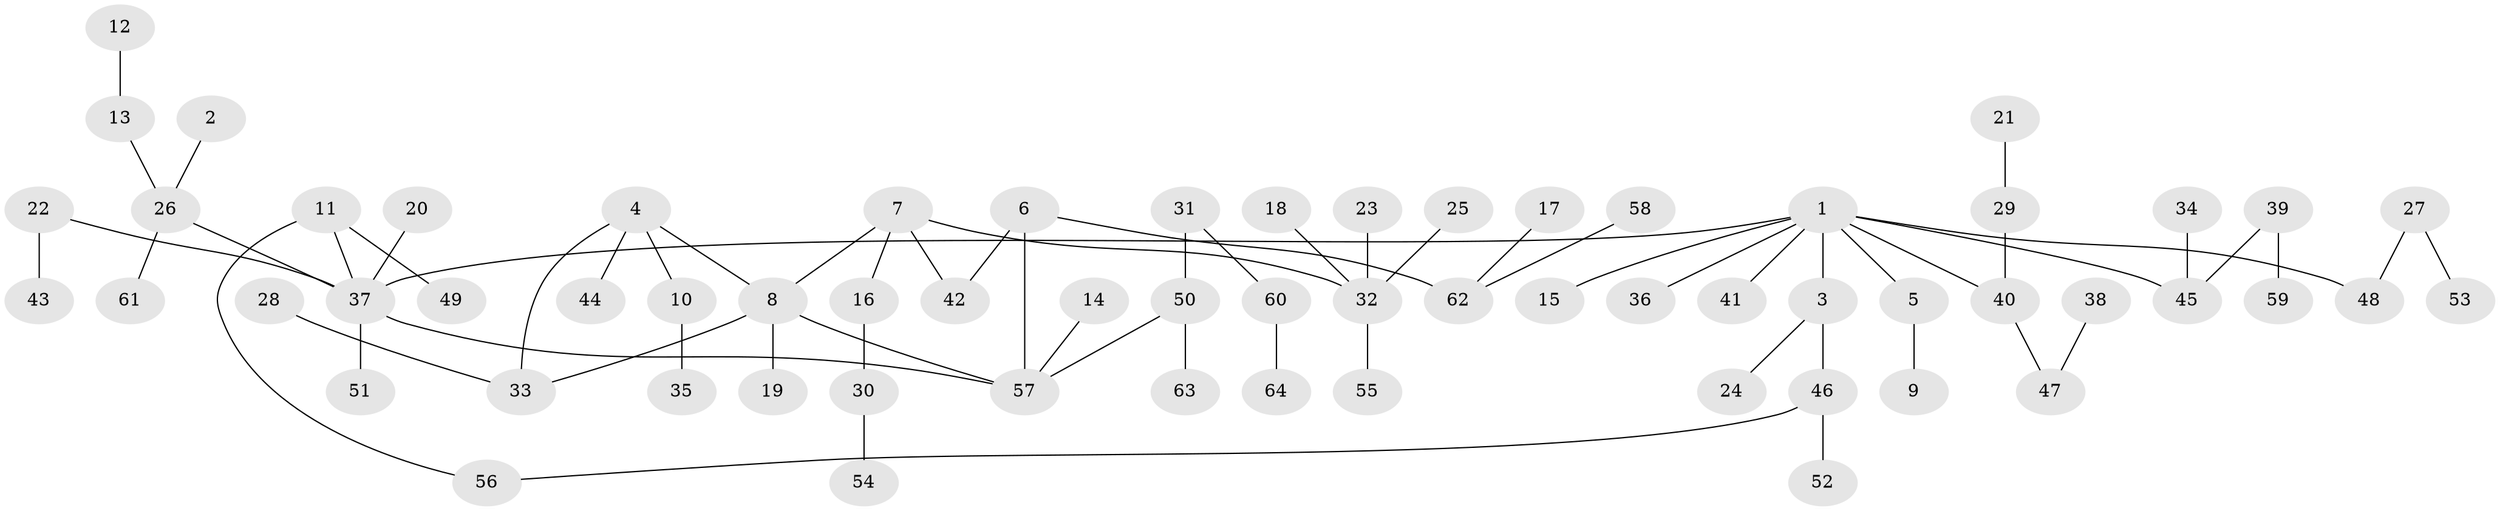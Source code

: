 // original degree distribution, {3: 0.1732283464566929, 9: 0.015748031496062992, 2: 0.33858267716535434, 6: 0.015748031496062992, 5: 0.015748031496062992, 1: 0.4094488188976378, 4: 0.031496062992125984}
// Generated by graph-tools (version 1.1) at 2025/25/03/09/25 03:25:25]
// undirected, 64 vertices, 66 edges
graph export_dot {
graph [start="1"]
  node [color=gray90,style=filled];
  1;
  2;
  3;
  4;
  5;
  6;
  7;
  8;
  9;
  10;
  11;
  12;
  13;
  14;
  15;
  16;
  17;
  18;
  19;
  20;
  21;
  22;
  23;
  24;
  25;
  26;
  27;
  28;
  29;
  30;
  31;
  32;
  33;
  34;
  35;
  36;
  37;
  38;
  39;
  40;
  41;
  42;
  43;
  44;
  45;
  46;
  47;
  48;
  49;
  50;
  51;
  52;
  53;
  54;
  55;
  56;
  57;
  58;
  59;
  60;
  61;
  62;
  63;
  64;
  1 -- 3 [weight=1.0];
  1 -- 5 [weight=1.0];
  1 -- 15 [weight=1.0];
  1 -- 36 [weight=1.0];
  1 -- 37 [weight=1.0];
  1 -- 40 [weight=1.0];
  1 -- 41 [weight=1.0];
  1 -- 45 [weight=1.0];
  1 -- 48 [weight=1.0];
  2 -- 26 [weight=1.0];
  3 -- 24 [weight=1.0];
  3 -- 46 [weight=1.0];
  4 -- 8 [weight=1.0];
  4 -- 10 [weight=1.0];
  4 -- 33 [weight=1.0];
  4 -- 44 [weight=1.0];
  5 -- 9 [weight=1.0];
  6 -- 42 [weight=1.0];
  6 -- 57 [weight=1.0];
  6 -- 62 [weight=1.0];
  7 -- 8 [weight=1.0];
  7 -- 16 [weight=1.0];
  7 -- 32 [weight=1.0];
  7 -- 42 [weight=1.0];
  8 -- 19 [weight=1.0];
  8 -- 33 [weight=1.0];
  8 -- 57 [weight=1.0];
  10 -- 35 [weight=1.0];
  11 -- 37 [weight=1.0];
  11 -- 49 [weight=1.0];
  11 -- 56 [weight=1.0];
  12 -- 13 [weight=1.0];
  13 -- 26 [weight=1.0];
  14 -- 57 [weight=1.0];
  16 -- 30 [weight=1.0];
  17 -- 62 [weight=1.0];
  18 -- 32 [weight=1.0];
  20 -- 37 [weight=1.0];
  21 -- 29 [weight=1.0];
  22 -- 37 [weight=1.0];
  22 -- 43 [weight=2.0];
  23 -- 32 [weight=1.0];
  25 -- 32 [weight=1.0];
  26 -- 37 [weight=1.0];
  26 -- 61 [weight=1.0];
  27 -- 48 [weight=1.0];
  27 -- 53 [weight=1.0];
  28 -- 33 [weight=1.0];
  29 -- 40 [weight=1.0];
  30 -- 54 [weight=1.0];
  31 -- 50 [weight=1.0];
  31 -- 60 [weight=1.0];
  32 -- 55 [weight=1.0];
  34 -- 45 [weight=1.0];
  37 -- 51 [weight=1.0];
  37 -- 57 [weight=1.0];
  38 -- 47 [weight=1.0];
  39 -- 45 [weight=1.0];
  39 -- 59 [weight=1.0];
  40 -- 47 [weight=1.0];
  46 -- 52 [weight=1.0];
  46 -- 56 [weight=1.0];
  50 -- 57 [weight=1.0];
  50 -- 63 [weight=1.0];
  58 -- 62 [weight=1.0];
  60 -- 64 [weight=1.0];
}
